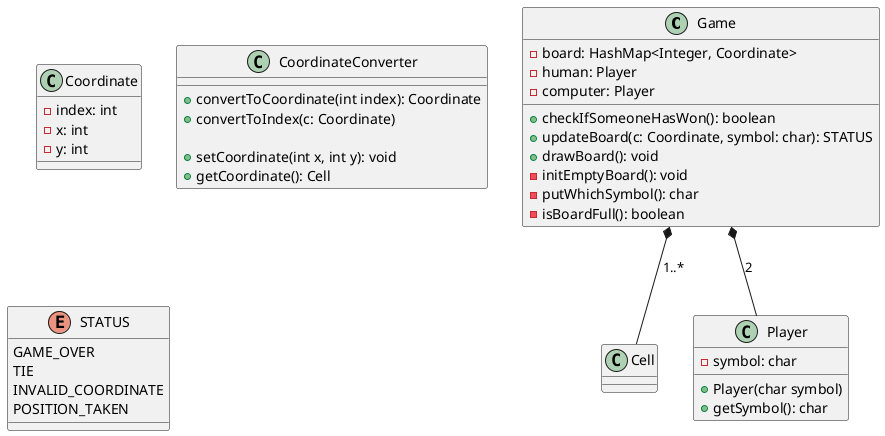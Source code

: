 @startuml


Game *-- Cell: 1..*
Game *-- Player: 2

class Coordinate {
    -index: int
    -x: int
    -y: int
}

class CoordinateConverter {

    +convertToCoordinate(int index): Coordinate
    +convertToIndex(c: Coordinate)

    +setCoordinate(int x, int y): void
    +getCoordinate(): Cell
}

class Game {
    -board: HashMap<Integer, Coordinate>
    -human: Player
    -computer: Player
    +checkIfSomeoneHasWon(): boolean
    +updateBoard(c: Coordinate, symbol: char): STATUS
    +drawBoard(): void
    -initEmptyBoard(): void
    -putWhichSymbol(): char
    -isBoardFull(): boolean
}

class Player {
  -symbol: char
  +Player(char symbol)
  +getSymbol(): char
}

enum STATUS {
    GAME_OVER
    TIE
    INVALID_COORDINATE
    POSITION_TAKEN
}

@enduml